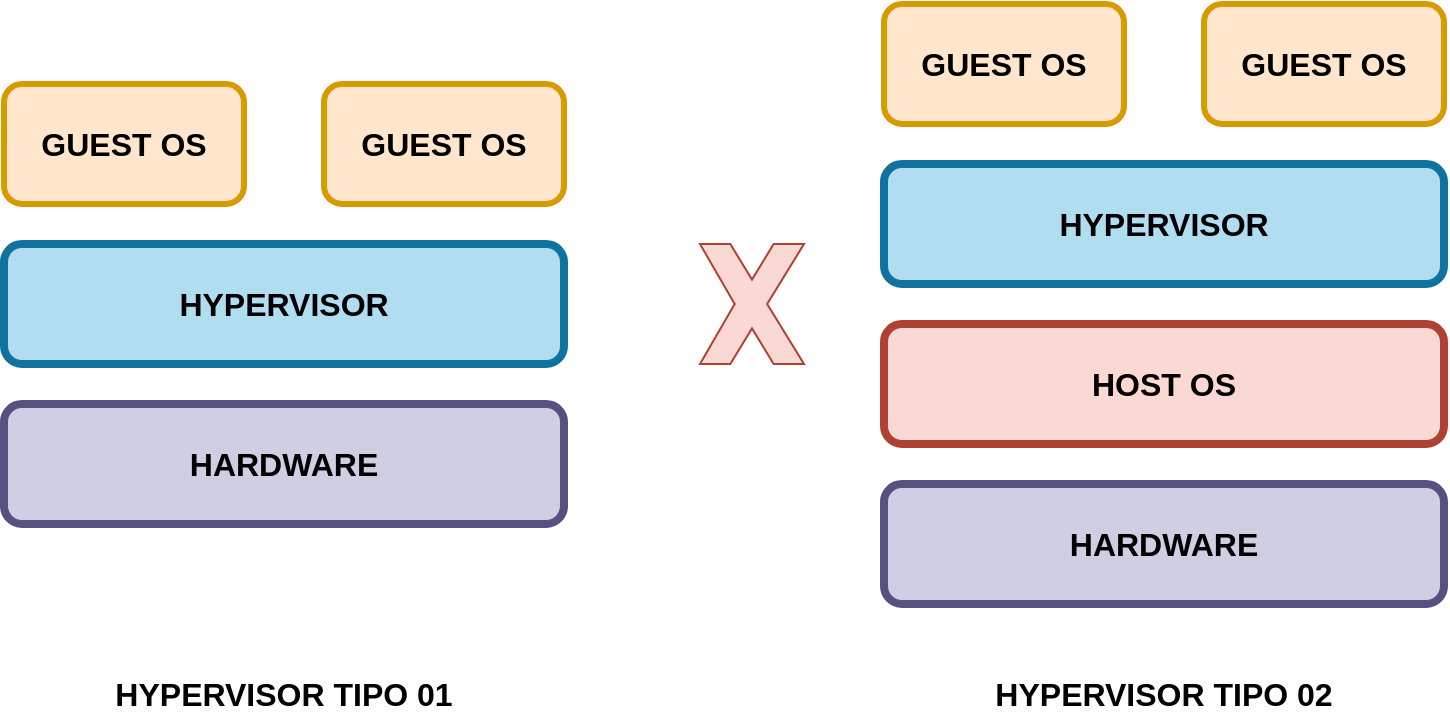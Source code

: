 <mxfile version="22.1.17" type="device">
  <diagram name="Página-1" id="vp9UaeXwQD5QqTflJO4T">
    <mxGraphModel dx="1194" dy="716" grid="1" gridSize="10" guides="1" tooltips="1" connect="1" arrows="1" fold="1" page="1" pageScale="1" pageWidth="827" pageHeight="1169" math="0" shadow="0">
      <root>
        <mxCell id="0" />
        <mxCell id="1" parent="0" />
        <mxCell id="2K1mvvODrXw9ou3YlpRK-1" value="GUEST OS" style="rounded=1;whiteSpace=wrap;html=1;fillColor=#ffe6cc;strokeColor=#d79b00;strokeWidth=3;fontSize=16;fontStyle=1" vertex="1" parent="1">
          <mxGeometry x="40" y="160" width="120" height="60" as="geometry" />
        </mxCell>
        <mxCell id="2K1mvvODrXw9ou3YlpRK-3" value="GUEST OS" style="rounded=1;whiteSpace=wrap;html=1;fillColor=#ffe6cc;strokeColor=#d79b00;strokeWidth=3;fontSize=16;fontStyle=1" vertex="1" parent="1">
          <mxGeometry x="200" y="160" width="120" height="60" as="geometry" />
        </mxCell>
        <mxCell id="2K1mvvODrXw9ou3YlpRK-4" value="GUEST OS" style="rounded=1;whiteSpace=wrap;html=1;fillColor=#ffe6cc;strokeColor=#d79b00;strokeWidth=3;fontSize=16;fontStyle=1" vertex="1" parent="1">
          <mxGeometry x="480" y="120" width="120" height="60" as="geometry" />
        </mxCell>
        <mxCell id="2K1mvvODrXw9ou3YlpRK-5" value="GUEST OS" style="rounded=1;whiteSpace=wrap;html=1;fillColor=#ffe6cc;strokeColor=#d79b00;strokeWidth=3;fontSize=16;fontStyle=1" vertex="1" parent="1">
          <mxGeometry x="640" y="120" width="120" height="60" as="geometry" />
        </mxCell>
        <mxCell id="2K1mvvODrXw9ou3YlpRK-6" value="HYPERVISOR" style="rounded=1;whiteSpace=wrap;html=1;fontSize=16;fontStyle=1;strokeWidth=4;fillColor=#b1ddf0;strokeColor=#10739e;" vertex="1" parent="1">
          <mxGeometry x="40" y="240" width="280" height="60" as="geometry" />
        </mxCell>
        <mxCell id="2K1mvvODrXw9ou3YlpRK-7" value="HARDWARE" style="rounded=1;whiteSpace=wrap;html=1;fontSize=16;fontStyle=1;strokeWidth=4;fillColor=#d0cee2;strokeColor=#56517e;" vertex="1" parent="1">
          <mxGeometry x="40" y="320" width="280" height="60" as="geometry" />
        </mxCell>
        <mxCell id="2K1mvvODrXw9ou3YlpRK-8" value="HYPERVISOR" style="rounded=1;whiteSpace=wrap;html=1;fontSize=16;fontStyle=1;strokeWidth=4;fillColor=#b1ddf0;strokeColor=#10739e;" vertex="1" parent="1">
          <mxGeometry x="480" y="200" width="280" height="60" as="geometry" />
        </mxCell>
        <mxCell id="2K1mvvODrXw9ou3YlpRK-9" value="HOST OS" style="rounded=1;whiteSpace=wrap;html=1;fontSize=16;fontStyle=1;strokeWidth=4;fillColor=#fad9d5;strokeColor=#ae4132;" vertex="1" parent="1">
          <mxGeometry x="480" y="280" width="280" height="60" as="geometry" />
        </mxCell>
        <mxCell id="2K1mvvODrXw9ou3YlpRK-10" value="HARDWARE" style="rounded=1;whiteSpace=wrap;html=1;fontSize=16;fontStyle=1;strokeWidth=4;fillColor=#d0cee2;strokeColor=#56517e;" vertex="1" parent="1">
          <mxGeometry x="480" y="360" width="280" height="60" as="geometry" />
        </mxCell>
        <mxCell id="2K1mvvODrXw9ou3YlpRK-11" value="" style="verticalLabelPosition=bottom;verticalAlign=top;html=1;shape=mxgraph.basic.x;fillColor=#fad9d5;strokeColor=#ae4132;" vertex="1" parent="1">
          <mxGeometry x="388" y="240" width="52" height="60" as="geometry" />
        </mxCell>
        <mxCell id="2K1mvvODrXw9ou3YlpRK-12" value="HYPERVISOR TIPO 01" style="text;html=1;strokeColor=none;fillColor=none;align=center;verticalAlign=middle;whiteSpace=wrap;rounded=0;fontStyle=1;fontSize=16;" vertex="1" parent="1">
          <mxGeometry x="90" y="450" width="180" height="30" as="geometry" />
        </mxCell>
        <mxCell id="2K1mvvODrXw9ou3YlpRK-13" value="HYPERVISOR TIPO 02" style="text;html=1;strokeColor=none;fillColor=none;align=center;verticalAlign=middle;whiteSpace=wrap;rounded=0;fontStyle=1;fontSize=16;" vertex="1" parent="1">
          <mxGeometry x="530" y="450" width="180" height="30" as="geometry" />
        </mxCell>
      </root>
    </mxGraphModel>
  </diagram>
</mxfile>
